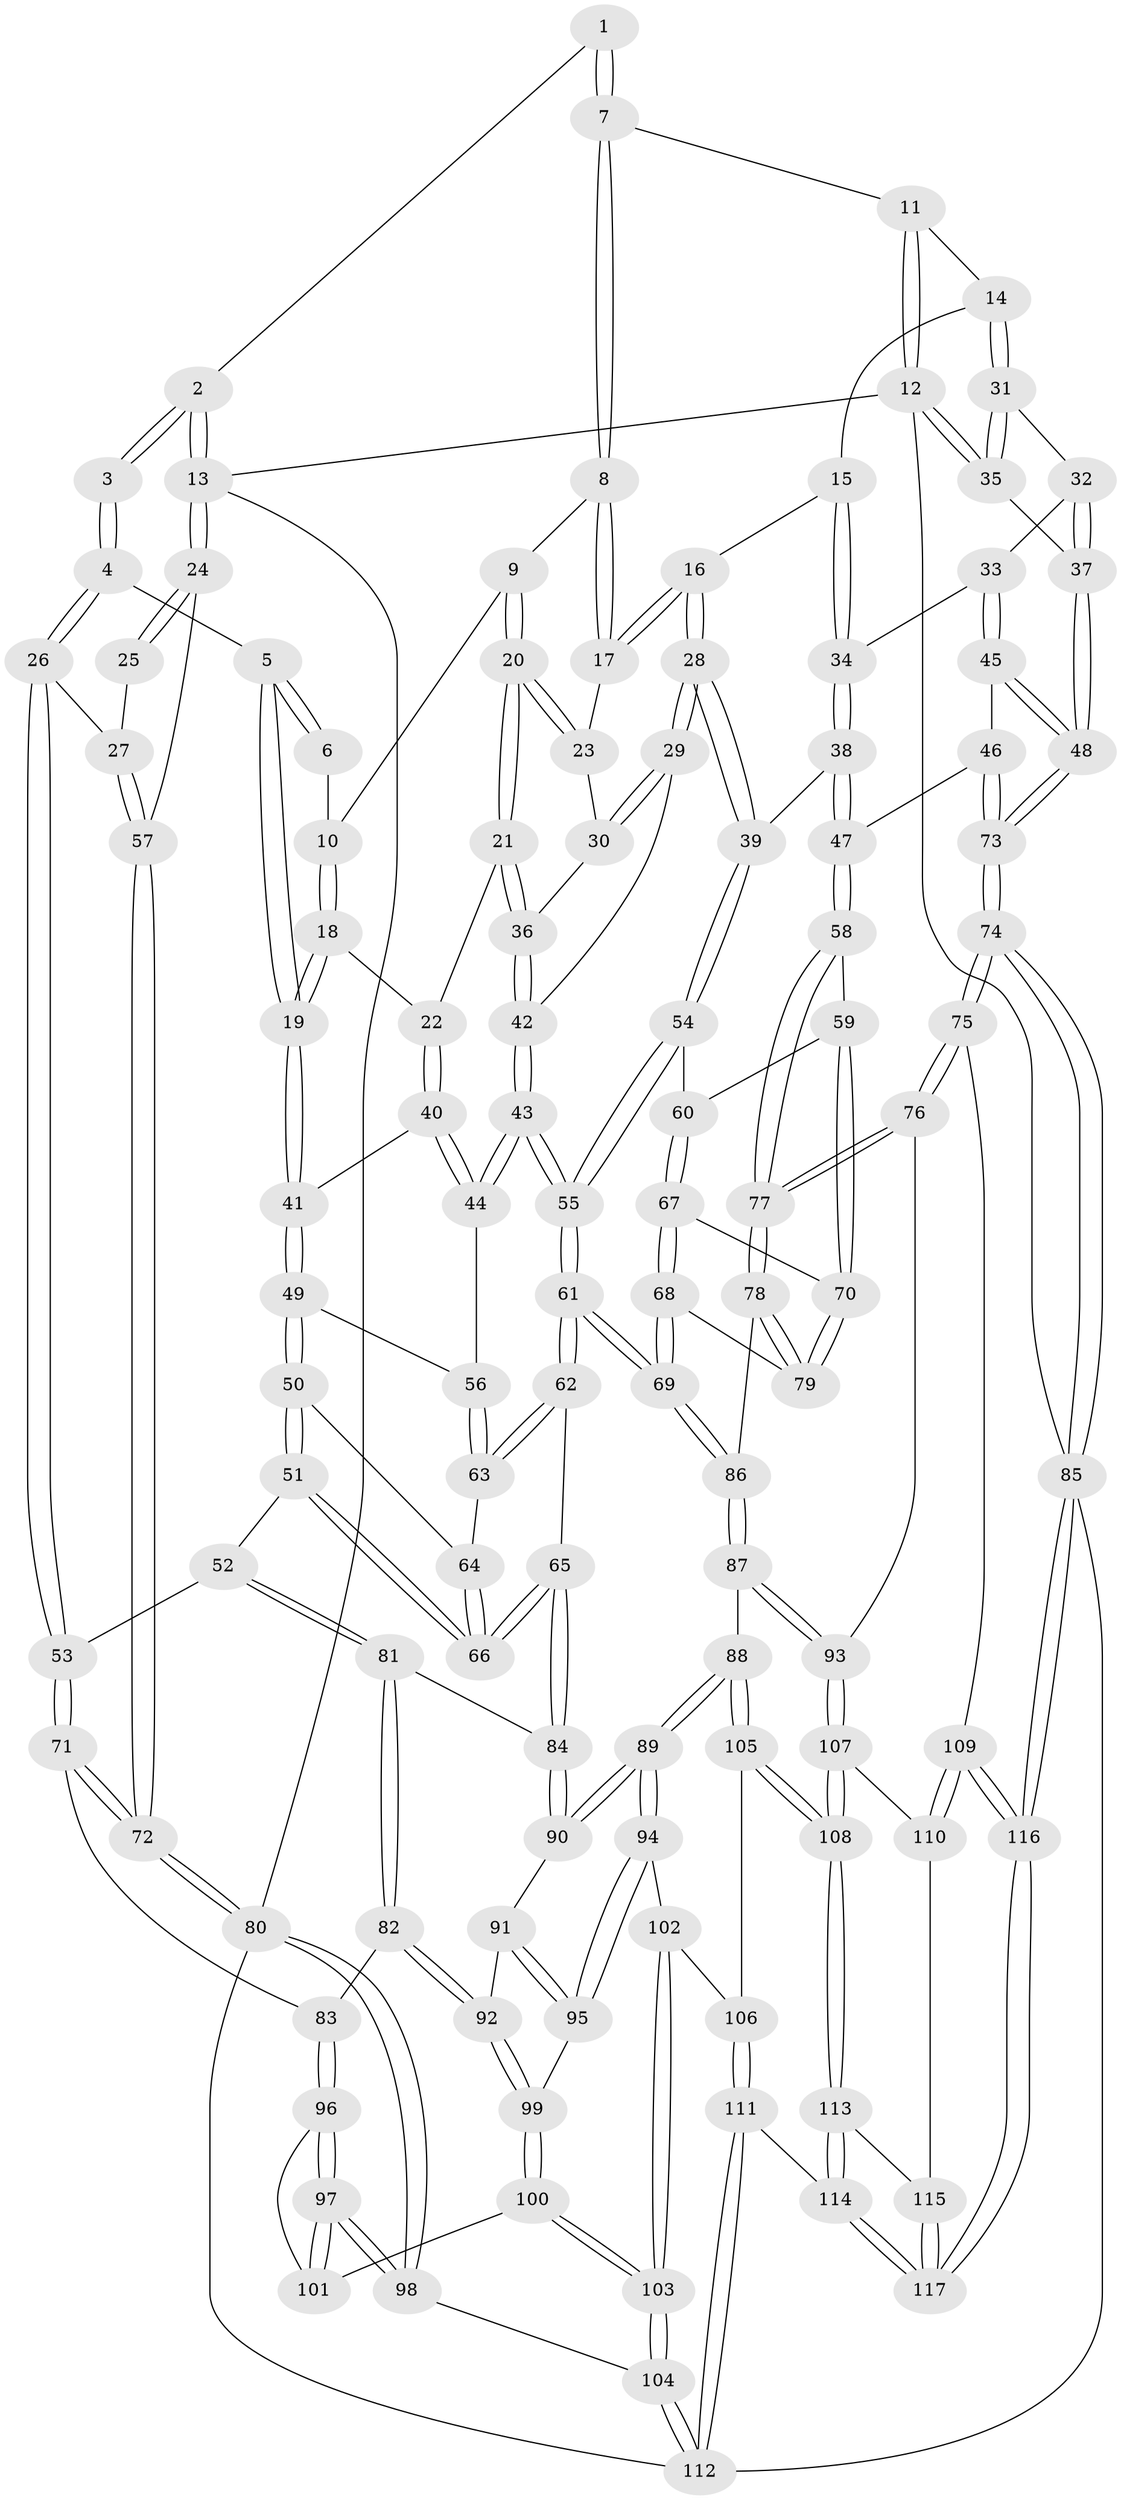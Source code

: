 // Generated by graph-tools (version 1.1) at 2025/11/02/27/25 16:11:59]
// undirected, 117 vertices, 289 edges
graph export_dot {
graph [start="1"]
  node [color=gray90,style=filled];
  1 [pos="+0.525659121351289+0"];
  2 [pos="+0.19990912013177944+0"];
  3 [pos="+0.2200940151842665+0"];
  4 [pos="+0.29593687356964915+0.11100596554036421"];
  5 [pos="+0.3338532678340799+0.1249785997482069"];
  6 [pos="+0.4733026398069711+0.0451431290751755"];
  7 [pos="+0.721549749935563+0"];
  8 [pos="+0.6807330073552519+0"];
  9 [pos="+0.6223980644198588+0.03465487345171999"];
  10 [pos="+0.5244320946120944+0.07119756259319178"];
  11 [pos="+0.8122758309241666+0"];
  12 [pos="+1+0"];
  13 [pos="+0+0"];
  14 [pos="+0.8982968729098088+0.10914161734032653"];
  15 [pos="+0.8559486372852259+0.13022492965439314"];
  16 [pos="+0.7499372349890989+0.1554559811025648"];
  17 [pos="+0.7034692901858887+0.053392254149646406"];
  18 [pos="+0.49092616527301325+0.1632669442774208"];
  19 [pos="+0.39377416415985356+0.16887008368411405"];
  20 [pos="+0.5760797584328937+0.1523009467539913"];
  21 [pos="+0.545964435236566+0.18118407822475185"];
  22 [pos="+0.5341550677332751+0.1811900208374456"];
  23 [pos="+0.6312097952855069+0.16654868483065266"];
  24 [pos="+0+0.17416830287943402"];
  25 [pos="+0.08749101753667546+0.08840921947257956"];
  26 [pos="+0.18919821829661235+0.3101143430779471"];
  27 [pos="+0.07982944133565027+0.23647004310020198"];
  28 [pos="+0.7403402735058444+0.22232384563492807"];
  29 [pos="+0.7044347591300844+0.21758550769121074"];
  30 [pos="+0.639855001272321+0.17977229441698564"];
  31 [pos="+0.9153569269047462+0.12125348721243176"];
  32 [pos="+0.9280981619595476+0.15358914467967205"];
  33 [pos="+0.9248924615111209+0.21499569060922724"];
  34 [pos="+0.8525227621119194+0.2205039192948119"];
  35 [pos="+1+0"];
  36 [pos="+0.5858407183176805+0.22389901843632248"];
  37 [pos="+1+0.2254570324572622"];
  38 [pos="+0.78478231348371+0.2541172433117913"];
  39 [pos="+0.7423257742674714+0.2277654395124925"];
  40 [pos="+0.5140585540316599+0.2632803841633164"];
  41 [pos="+0.41339882377582693+0.24170915031279067"];
  42 [pos="+0.5945121856060182+0.23866178965392099"];
  43 [pos="+0.5875230494557656+0.32054033772695517"];
  44 [pos="+0.5370359705734059+0.3194301791634641"];
  45 [pos="+0.9509681034515395+0.2676911167905492"];
  46 [pos="+0.8618001273843534+0.36481648120219773"];
  47 [pos="+0.8604509060928713+0.3651777033692202"];
  48 [pos="+1+0.28922145761618934"];
  49 [pos="+0.4144067004999536+0.3194834728467546"];
  50 [pos="+0.3743404515271316+0.3680773121913498"];
  51 [pos="+0.3723620582977205+0.36964476599712737"];
  52 [pos="+0.3141004718393142+0.39685334039885833"];
  53 [pos="+0.190364197234285+0.3216283149333908"];
  54 [pos="+0.6672294401852773+0.3378398745532715"];
  55 [pos="+0.6169623420276021+0.3433656409135909"];
  56 [pos="+0.5095867115818274+0.33386432039470537"];
  57 [pos="+0+0.22294062371828172"];
  58 [pos="+0.8546934831486371+0.373375000197515"];
  59 [pos="+0.8120526344654131+0.38491451381606345"];
  60 [pos="+0.6825564367398343+0.3540334566807608"];
  61 [pos="+0.571600630965599+0.507788057810626"];
  62 [pos="+0.5535288692395217+0.5053050762016783"];
  63 [pos="+0.5055733653251856+0.3784744448645539"];
  64 [pos="+0.465619840311404+0.40106328521670653"];
  65 [pos="+0.5089008357045344+0.5110450017739322"];
  66 [pos="+0.4897681012677676+0.48263742718473635"];
  67 [pos="+0.7013619819223569+0.434624010284513"];
  68 [pos="+0.6630703614494391+0.4706487465048931"];
  69 [pos="+0.5873380103427104+0.519666211134132"];
  70 [pos="+0.7426626268768962+0.44517212953325297"];
  71 [pos="+0.02486174897079351+0.5107026751194529"];
  72 [pos="+0+0.5174579443676413"];
  73 [pos="+1+0.5185676171982296"];
  74 [pos="+1+0.6673693354354263"];
  75 [pos="+1+0.6750531052719277"];
  76 [pos="+0.8696238955293244+0.6028752611490346"];
  77 [pos="+0.8572694767265919+0.5889205597809916"];
  78 [pos="+0.784965132918729+0.563539226580889"];
  79 [pos="+0.7570162401806296+0.5026521390755978"];
  80 [pos="+0+0.93313375606111"];
  81 [pos="+0.32397138920248597+0.4681217581555819"];
  82 [pos="+0.1696288267645484+0.5903663751058436"];
  83 [pos="+0.06699366865004588+0.5428297903537406"];
  84 [pos="+0.4070366716844903+0.5643604941346938"];
  85 [pos="+1+1"];
  86 [pos="+0.6221309330024934+0.57676493172141"];
  87 [pos="+0.6081308088244818+0.6834397724613455"];
  88 [pos="+0.5642179554085485+0.7214408452525267"];
  89 [pos="+0.5600212100315928+0.7200038602598344"];
  90 [pos="+0.4038910255266561+0.5778293370913372"];
  91 [pos="+0.3921882562250112+0.5939508875628486"];
  92 [pos="+0.21986497612187694+0.6528391642307325"];
  93 [pos="+0.754602571154437+0.741924975991427"];
  94 [pos="+0.3935185922457897+0.730160299102838"];
  95 [pos="+0.3905037749762784+0.7178429340985801"];
  96 [pos="+0.08034727411479618+0.6905216945525181"];
  97 [pos="+0.07099892583417937+0.7712324110949849"];
  98 [pos="+0.05708239376190815+0.8388838630647143"];
  99 [pos="+0.22086623443651043+0.6614547955166878"];
  100 [pos="+0.21847184536768896+0.7129840395356492"];
  101 [pos="+0.12020113807737128+0.7144562717851621"];
  102 [pos="+0.38629415957419105+0.7469847213872643"];
  103 [pos="+0.223936745467088+0.8026715117341574"];
  104 [pos="+0.20515687936978255+0.8520297392875101"];
  105 [pos="+0.5603299608887817+0.7672317951818493"];
  106 [pos="+0.4164449995367488+0.8196469591069785"];
  107 [pos="+0.7650974366414819+0.8066574303146834"];
  108 [pos="+0.5986772168324852+0.9418942859690739"];
  109 [pos="+0.9026692091472422+0.8703047169095893"];
  110 [pos="+0.8571993761665413+0.8650032538206283"];
  111 [pos="+0.37956657576875846+1"];
  112 [pos="+0.36517488152487204+1"];
  113 [pos="+0.5974221651055545+0.9462172818300263"];
  114 [pos="+0.5239574241403435+1"];
  115 [pos="+0.8039917181054876+0.9320153379164546"];
  116 [pos="+0.9634161323053323+1"];
  117 [pos="+0.7545784709285857+1"];
  1 -- 2;
  1 -- 7;
  1 -- 7;
  2 -- 3;
  2 -- 3;
  2 -- 13;
  2 -- 13;
  3 -- 4;
  3 -- 4;
  4 -- 5;
  4 -- 26;
  4 -- 26;
  5 -- 6;
  5 -- 6;
  5 -- 19;
  5 -- 19;
  6 -- 10;
  7 -- 8;
  7 -- 8;
  7 -- 11;
  8 -- 9;
  8 -- 17;
  8 -- 17;
  9 -- 10;
  9 -- 20;
  9 -- 20;
  10 -- 18;
  10 -- 18;
  11 -- 12;
  11 -- 12;
  11 -- 14;
  12 -- 13;
  12 -- 35;
  12 -- 35;
  12 -- 85;
  13 -- 24;
  13 -- 24;
  13 -- 80;
  14 -- 15;
  14 -- 31;
  14 -- 31;
  15 -- 16;
  15 -- 34;
  15 -- 34;
  16 -- 17;
  16 -- 17;
  16 -- 28;
  16 -- 28;
  17 -- 23;
  18 -- 19;
  18 -- 19;
  18 -- 22;
  19 -- 41;
  19 -- 41;
  20 -- 21;
  20 -- 21;
  20 -- 23;
  20 -- 23;
  21 -- 22;
  21 -- 36;
  21 -- 36;
  22 -- 40;
  22 -- 40;
  23 -- 30;
  24 -- 25;
  24 -- 25;
  24 -- 57;
  25 -- 27;
  26 -- 27;
  26 -- 53;
  26 -- 53;
  27 -- 57;
  27 -- 57;
  28 -- 29;
  28 -- 29;
  28 -- 39;
  28 -- 39;
  29 -- 30;
  29 -- 30;
  29 -- 42;
  30 -- 36;
  31 -- 32;
  31 -- 35;
  31 -- 35;
  32 -- 33;
  32 -- 37;
  32 -- 37;
  33 -- 34;
  33 -- 45;
  33 -- 45;
  34 -- 38;
  34 -- 38;
  35 -- 37;
  36 -- 42;
  36 -- 42;
  37 -- 48;
  37 -- 48;
  38 -- 39;
  38 -- 47;
  38 -- 47;
  39 -- 54;
  39 -- 54;
  40 -- 41;
  40 -- 44;
  40 -- 44;
  41 -- 49;
  41 -- 49;
  42 -- 43;
  42 -- 43;
  43 -- 44;
  43 -- 44;
  43 -- 55;
  43 -- 55;
  44 -- 56;
  45 -- 46;
  45 -- 48;
  45 -- 48;
  46 -- 47;
  46 -- 73;
  46 -- 73;
  47 -- 58;
  47 -- 58;
  48 -- 73;
  48 -- 73;
  49 -- 50;
  49 -- 50;
  49 -- 56;
  50 -- 51;
  50 -- 51;
  50 -- 64;
  51 -- 52;
  51 -- 66;
  51 -- 66;
  52 -- 53;
  52 -- 81;
  52 -- 81;
  53 -- 71;
  53 -- 71;
  54 -- 55;
  54 -- 55;
  54 -- 60;
  55 -- 61;
  55 -- 61;
  56 -- 63;
  56 -- 63;
  57 -- 72;
  57 -- 72;
  58 -- 59;
  58 -- 77;
  58 -- 77;
  59 -- 60;
  59 -- 70;
  59 -- 70;
  60 -- 67;
  60 -- 67;
  61 -- 62;
  61 -- 62;
  61 -- 69;
  61 -- 69;
  62 -- 63;
  62 -- 63;
  62 -- 65;
  63 -- 64;
  64 -- 66;
  64 -- 66;
  65 -- 66;
  65 -- 66;
  65 -- 84;
  65 -- 84;
  67 -- 68;
  67 -- 68;
  67 -- 70;
  68 -- 69;
  68 -- 69;
  68 -- 79;
  69 -- 86;
  69 -- 86;
  70 -- 79;
  70 -- 79;
  71 -- 72;
  71 -- 72;
  71 -- 83;
  72 -- 80;
  72 -- 80;
  73 -- 74;
  73 -- 74;
  74 -- 75;
  74 -- 75;
  74 -- 85;
  74 -- 85;
  75 -- 76;
  75 -- 76;
  75 -- 109;
  76 -- 77;
  76 -- 77;
  76 -- 93;
  77 -- 78;
  77 -- 78;
  78 -- 79;
  78 -- 79;
  78 -- 86;
  80 -- 98;
  80 -- 98;
  80 -- 112;
  81 -- 82;
  81 -- 82;
  81 -- 84;
  82 -- 83;
  82 -- 92;
  82 -- 92;
  83 -- 96;
  83 -- 96;
  84 -- 90;
  84 -- 90;
  85 -- 116;
  85 -- 116;
  85 -- 112;
  86 -- 87;
  86 -- 87;
  87 -- 88;
  87 -- 93;
  87 -- 93;
  88 -- 89;
  88 -- 89;
  88 -- 105;
  88 -- 105;
  89 -- 90;
  89 -- 90;
  89 -- 94;
  89 -- 94;
  90 -- 91;
  91 -- 92;
  91 -- 95;
  91 -- 95;
  92 -- 99;
  92 -- 99;
  93 -- 107;
  93 -- 107;
  94 -- 95;
  94 -- 95;
  94 -- 102;
  95 -- 99;
  96 -- 97;
  96 -- 97;
  96 -- 101;
  97 -- 98;
  97 -- 98;
  97 -- 101;
  97 -- 101;
  98 -- 104;
  99 -- 100;
  99 -- 100;
  100 -- 101;
  100 -- 103;
  100 -- 103;
  102 -- 103;
  102 -- 103;
  102 -- 106;
  103 -- 104;
  103 -- 104;
  104 -- 112;
  104 -- 112;
  105 -- 106;
  105 -- 108;
  105 -- 108;
  106 -- 111;
  106 -- 111;
  107 -- 108;
  107 -- 108;
  107 -- 110;
  108 -- 113;
  108 -- 113;
  109 -- 110;
  109 -- 110;
  109 -- 116;
  109 -- 116;
  110 -- 115;
  111 -- 112;
  111 -- 112;
  111 -- 114;
  113 -- 114;
  113 -- 114;
  113 -- 115;
  114 -- 117;
  114 -- 117;
  115 -- 117;
  115 -- 117;
  116 -- 117;
  116 -- 117;
}
